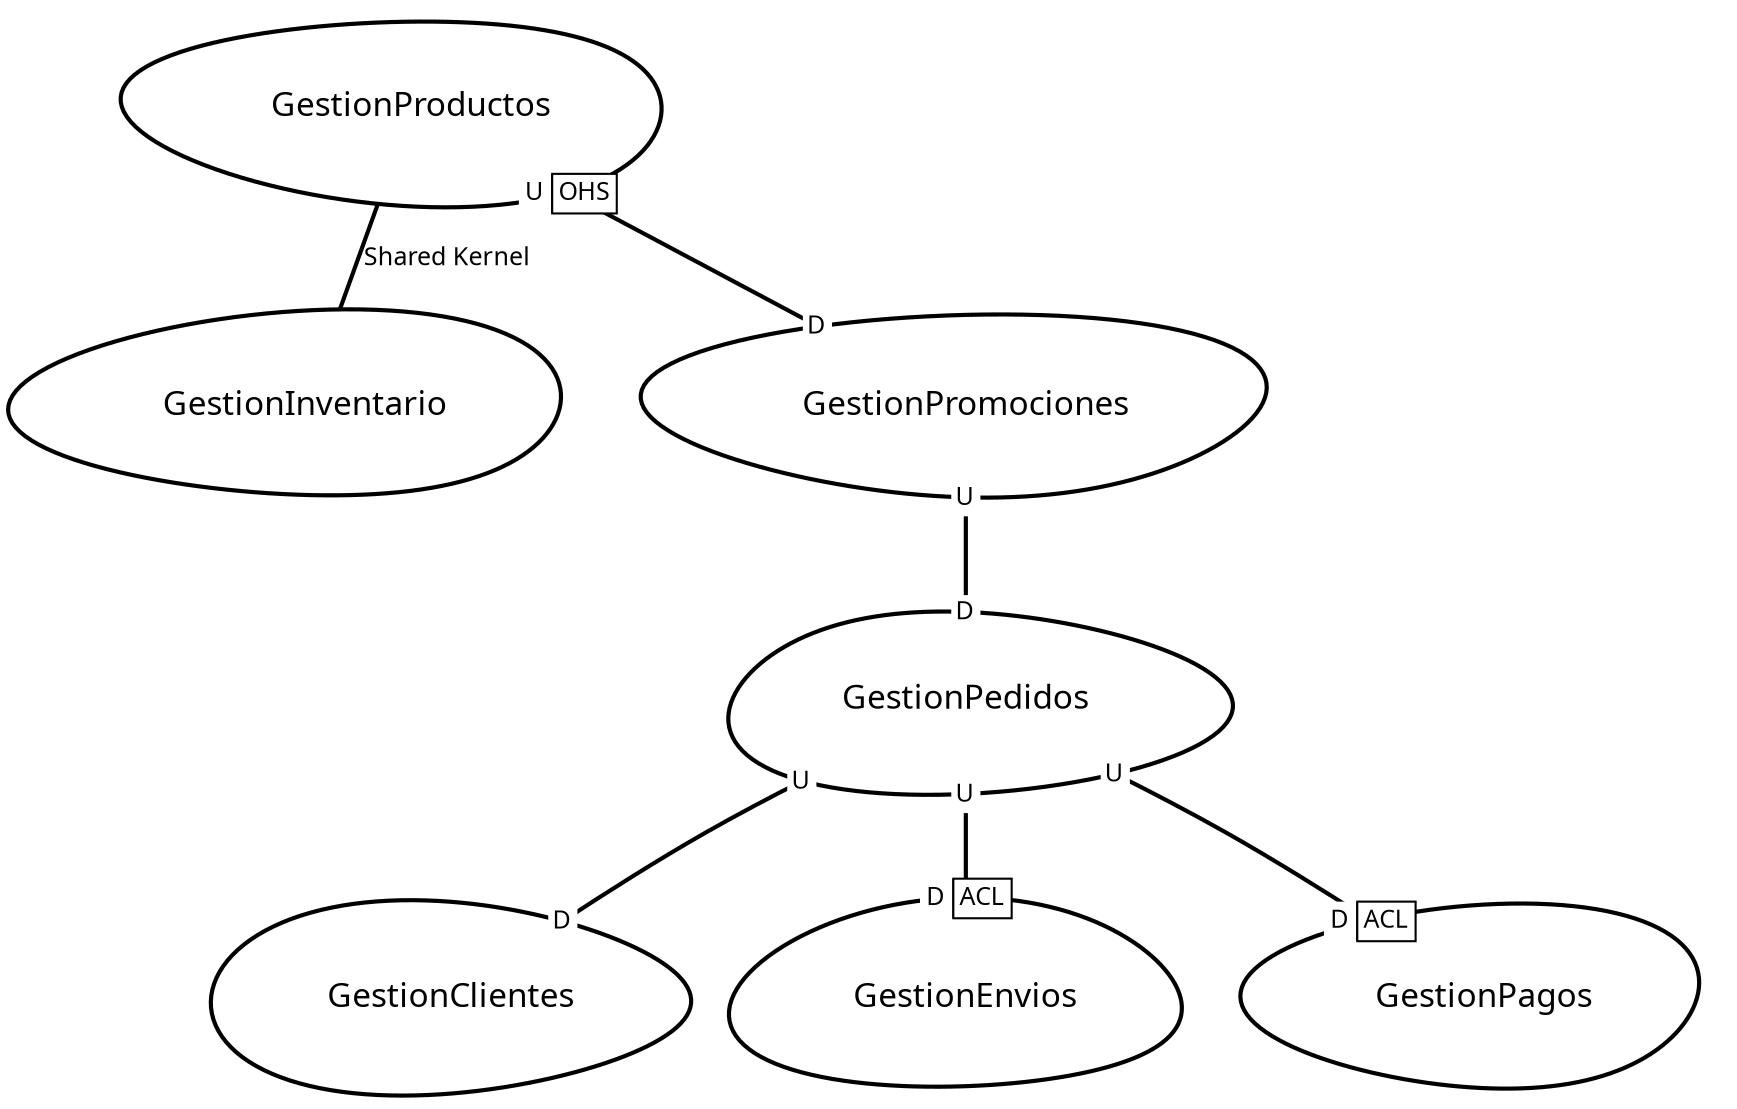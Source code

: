 digraph "ContextMapGraph" {
graph ["imagepath"="/tmp/GraphvizJava"]
"GestionClientes" ["margin"="0.3","orientation"="266","shape"="egg","fontsize"="16","style"="bold","label"="GestionClientes\n","fontname"="sans-serif"]
"GestionEnvios" ["margin"="0.3","orientation"="240","shape"="egg","fontsize"="16","style"="bold","label"="GestionEnvios\n","fontname"="sans-serif"]
"GestionInventario" ["margin"="0.3","orientation"="212","shape"="egg","fontsize"="16","style"="bold","label"="GestionInventario\n","fontname"="sans-serif"]
"GestionPagos" ["margin"="0.3","orientation"="204","shape"="egg","fontsize"="16","style"="bold","label"="GestionPagos\n","fontname"="sans-serif"]
"GestionPedidos" ["margin"="0.3","orientation"="21","shape"="egg","fontsize"="16","style"="bold","label"="GestionPedidos\n","fontname"="sans-serif"]
"GestionProductos" ["margin"="0.3","orientation"="318","shape"="egg","fontsize"="16","style"="bold","label"="GestionProductos\n","fontname"="sans-serif"]
"GestionPromociones" ["margin"="0.3","orientation"="193","shape"="egg","fontsize"="16","style"="bold","label"="GestionPromociones\n","fontname"="sans-serif"]
"GestionPedidos" -> "GestionEnvios" ["headlabel"=<<table cellspacing="0" cellborder="1" border="0">
<tr><td bgcolor="white" sides="r">D</td><td sides="trbl" bgcolor="white"><font>ACL</font></td></tr>
</table>>,"labeldistance"="0","fontsize"="12","taillabel"=<<table cellspacing="0" cellborder="0" border="0">
<tr><td bgcolor="white">U</td></tr>
</table>>,"style"="bold","label"="                                        ","dir"="none","fontname"="sans-serif"]
"GestionPedidos" -> "GestionClientes" ["headlabel"=<<table cellspacing="0" cellborder="0" border="0">
<tr><td bgcolor="white">D</td></tr>
</table>>,"labeldistance"="0","fontsize"="12","taillabel"=<<table cellspacing="0" cellborder="0" border="0">
<tr><td bgcolor="white">U</td></tr>
</table>>,"style"="bold","label"="                                        ","dir"="none","fontname"="sans-serif"]
"GestionPedidos" -> "GestionPagos" ["headlabel"=<<table cellspacing="0" cellborder="1" border="0">
<tr><td bgcolor="white" sides="r">D</td><td sides="trbl" bgcolor="white"><font>ACL</font></td></tr>
</table>>,"labeldistance"="0","fontsize"="12","taillabel"=<<table cellspacing="0" cellborder="0" border="0">
<tr><td bgcolor="white">U</td></tr>
</table>>,"style"="bold","label"="                                        ","dir"="none","fontname"="sans-serif"]
"GestionProductos" -> "GestionInventario" ["fontsize"="12","style"="bold","label"="Shared Kernel","dir"="none","fontname"="sans-serif"]
"GestionProductos" -> "GestionPromociones" ["headlabel"=<<table cellspacing="0" cellborder="0" border="0">
<tr><td bgcolor="white">D</td></tr>
</table>>,"labeldistance"="0","fontsize"="12","taillabel"=<<table cellspacing="0" cellborder="1" border="0">
<tr><td bgcolor="white" sides="r">U</td><td sides="trbl" bgcolor="white"><font>OHS</font></td></tr>
</table>>,"style"="bold","label"="                                        ","dir"="none","fontname"="sans-serif"]
"GestionPromociones" -> "GestionPedidos" ["headlabel"=<<table cellspacing="0" cellborder="0" border="0">
<tr><td bgcolor="white">D</td></tr>
</table>>,"labeldistance"="0","fontsize"="12","taillabel"=<<table cellspacing="0" cellborder="0" border="0">
<tr><td bgcolor="white">U</td></tr>
</table>>,"style"="bold","label"="                                        ","dir"="none","fontname"="sans-serif"]
}